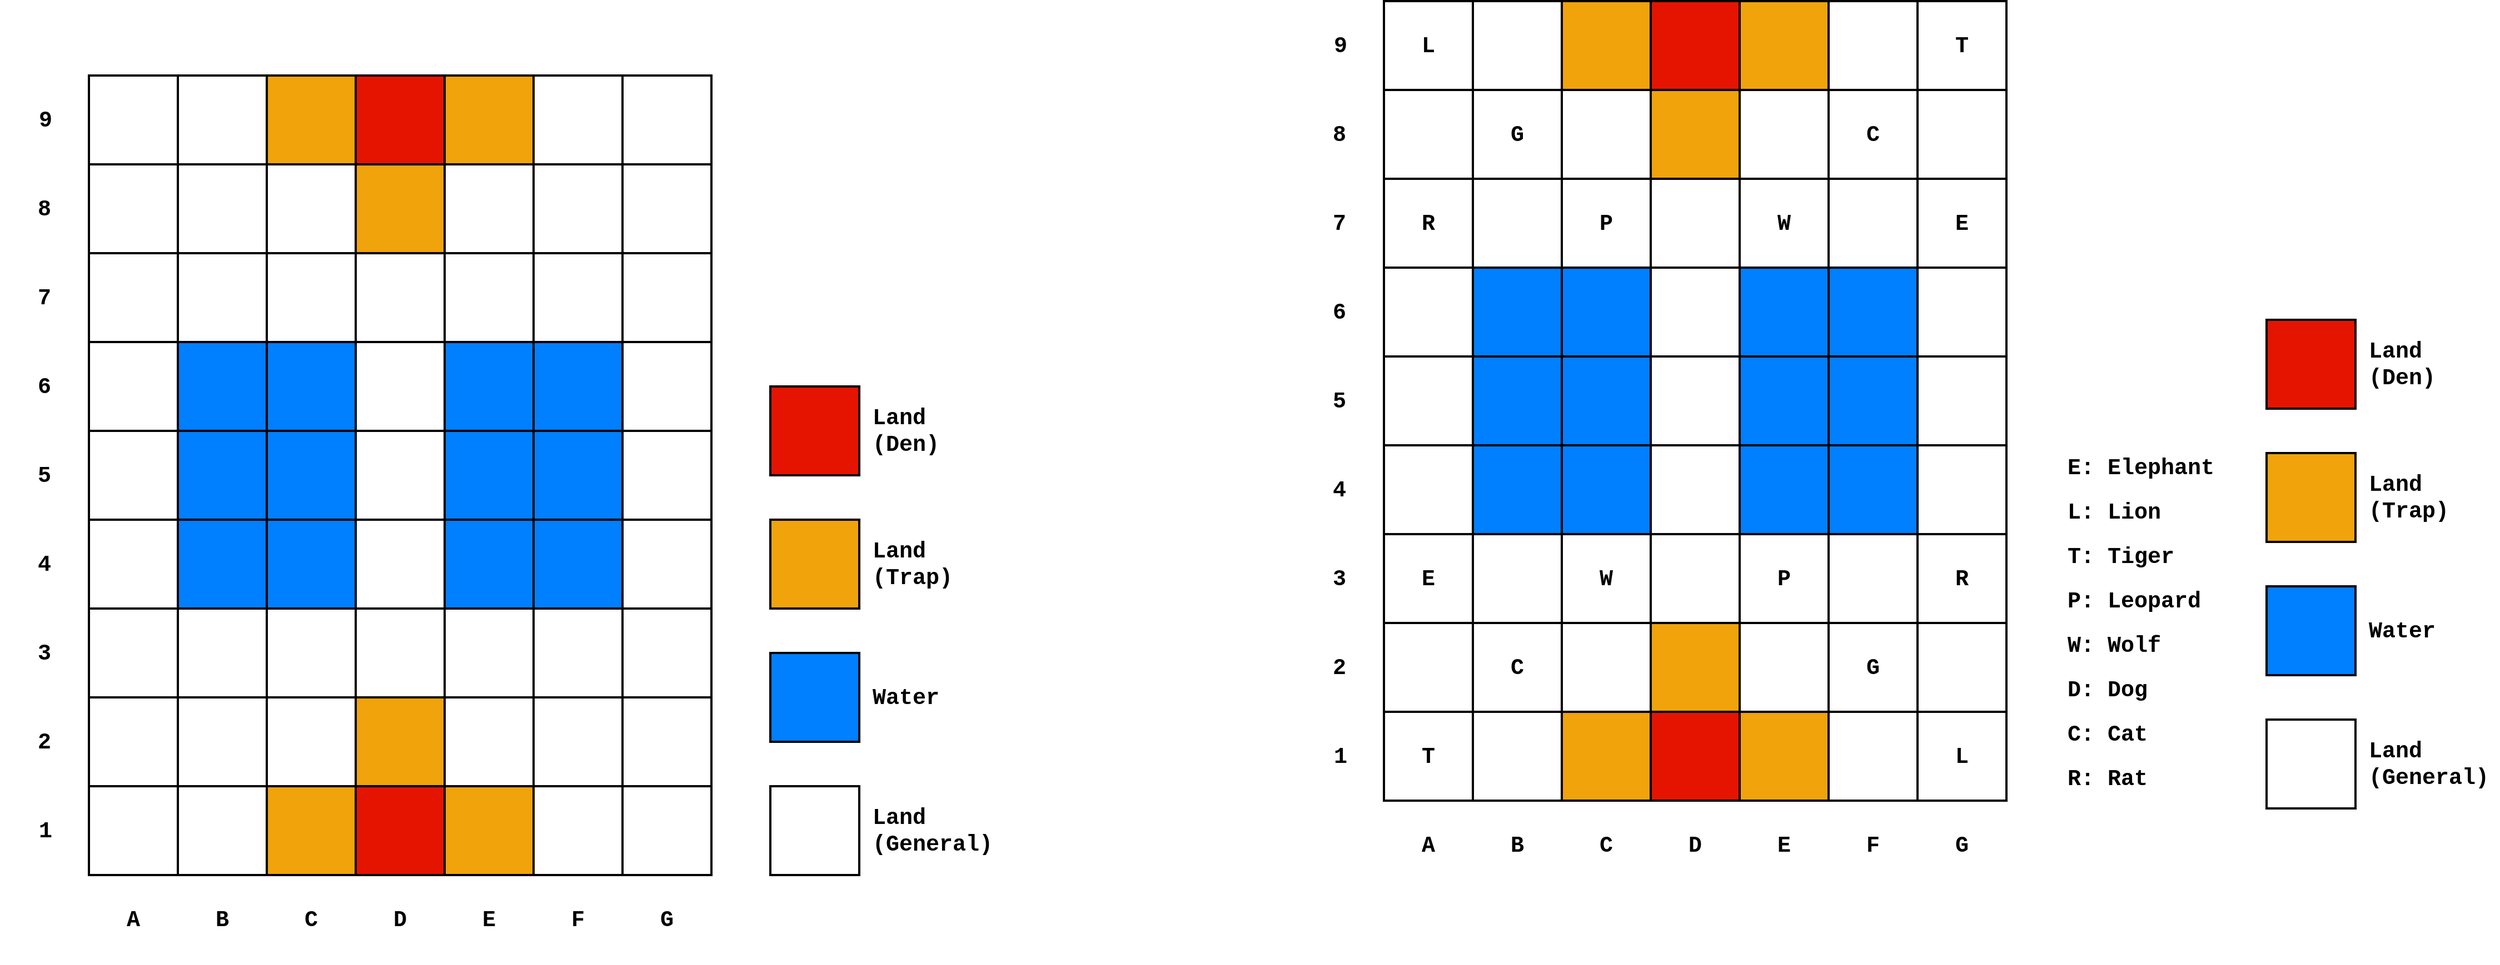 <mxfile>
    <diagram id="78_1PcfHM3q_1J_BaUjy" name="Page-1">
        <mxGraphModel dx="1901" dy="905" grid="0" gridSize="10" guides="1" tooltips="1" connect="1" arrows="1" fold="1" page="0" pageScale="1" pageWidth="827" pageHeight="1169" math="0" shadow="0">
            <root>
                <mxCell id="0"/>
                <mxCell id="1" parent="0"/>
                <mxCell id="65" value="" style="group;fontFamily=Courier New;fontSize=20;fontStyle=1" parent="1" vertex="1" connectable="0">
                    <mxGeometry x="79" y="80" width="560" height="720" as="geometry"/>
                </mxCell>
                <mxCell id="2" value="" style="whiteSpace=wrap;html=1;aspect=fixed;strokeWidth=2;fontFamily=Courier New;fontSize=20;fontStyle=1" parent="65" vertex="1">
                    <mxGeometry width="80" height="80" as="geometry"/>
                </mxCell>
                <mxCell id="3" value="" style="whiteSpace=wrap;html=1;aspect=fixed;strokeWidth=2;fontFamily=Courier New;fontSize=20;fontStyle=1" parent="65" vertex="1">
                    <mxGeometry x="80" width="80" height="80" as="geometry"/>
                </mxCell>
                <mxCell id="4" value="" style="whiteSpace=wrap;html=1;aspect=fixed;strokeWidth=2;fillColor=#F0A30A;fontFamily=Courier New;fontSize=20;fontStyle=1" parent="65" vertex="1">
                    <mxGeometry x="160" width="80" height="80" as="geometry"/>
                </mxCell>
                <mxCell id="5" value="" style="whiteSpace=wrap;html=1;aspect=fixed;strokeWidth=2;fillColor=#e51400;fontColor=#ffffff;strokeColor=#000000;fontFamily=Courier New;fontSize=20;fontStyle=1" parent="65" vertex="1">
                    <mxGeometry x="240" width="80" height="80" as="geometry"/>
                </mxCell>
                <mxCell id="6" value="" style="whiteSpace=wrap;html=1;aspect=fixed;strokeWidth=2;fillColor=#F0A30A;fontFamily=Courier New;fontSize=20;fontStyle=1" parent="65" vertex="1">
                    <mxGeometry x="320" width="80" height="80" as="geometry"/>
                </mxCell>
                <mxCell id="7" value="" style="whiteSpace=wrap;html=1;aspect=fixed;strokeWidth=2;fontFamily=Courier New;fontSize=20;fontStyle=1" parent="65" vertex="1">
                    <mxGeometry x="400" width="80" height="80" as="geometry"/>
                </mxCell>
                <mxCell id="8" value="" style="whiteSpace=wrap;html=1;aspect=fixed;strokeWidth=2;fontFamily=Courier New;fontSize=20;fontStyle=1" parent="65" vertex="1">
                    <mxGeometry x="480" width="80" height="80" as="geometry"/>
                </mxCell>
                <mxCell id="9" value="" style="whiteSpace=wrap;html=1;aspect=fixed;strokeWidth=2;fontFamily=Courier New;fontSize=20;fontStyle=1" parent="65" vertex="1">
                    <mxGeometry y="80" width="80" height="80" as="geometry"/>
                </mxCell>
                <mxCell id="10" value="" style="whiteSpace=wrap;html=1;aspect=fixed;strokeWidth=2;fontFamily=Courier New;fontSize=20;fontStyle=1" parent="65" vertex="1">
                    <mxGeometry x="80" y="80" width="80" height="80" as="geometry"/>
                </mxCell>
                <mxCell id="11" value="" style="whiteSpace=wrap;html=1;aspect=fixed;strokeWidth=2;fontFamily=Courier New;fontSize=20;fontStyle=1" parent="65" vertex="1">
                    <mxGeometry x="160" y="80" width="80" height="80" as="geometry"/>
                </mxCell>
                <mxCell id="12" value="" style="whiteSpace=wrap;html=1;aspect=fixed;strokeWidth=2;fillColor=#F0A30A;fontFamily=Courier New;fontSize=20;fontStyle=1" parent="65" vertex="1">
                    <mxGeometry x="240" y="80" width="80" height="80" as="geometry"/>
                </mxCell>
                <mxCell id="13" value="" style="whiteSpace=wrap;html=1;aspect=fixed;strokeWidth=2;fontFamily=Courier New;fontSize=20;fontStyle=1" parent="65" vertex="1">
                    <mxGeometry x="320" y="80" width="80" height="80" as="geometry"/>
                </mxCell>
                <mxCell id="14" value="" style="whiteSpace=wrap;html=1;aspect=fixed;strokeWidth=2;fontFamily=Courier New;fontSize=20;fontStyle=1" parent="65" vertex="1">
                    <mxGeometry x="400" y="80" width="80" height="80" as="geometry"/>
                </mxCell>
                <mxCell id="15" value="" style="whiteSpace=wrap;html=1;aspect=fixed;strokeWidth=2;fontFamily=Courier New;fontSize=20;fontStyle=1" parent="65" vertex="1">
                    <mxGeometry x="480" y="80" width="80" height="80" as="geometry"/>
                </mxCell>
                <mxCell id="16" value="" style="whiteSpace=wrap;html=1;aspect=fixed;strokeWidth=2;fontFamily=Courier New;fontSize=20;fontStyle=1" parent="65" vertex="1">
                    <mxGeometry y="160" width="80" height="80" as="geometry"/>
                </mxCell>
                <mxCell id="17" value="" style="whiteSpace=wrap;html=1;aspect=fixed;strokeWidth=2;fontFamily=Courier New;fontSize=20;fontStyle=1" parent="65" vertex="1">
                    <mxGeometry x="80" y="160" width="80" height="80" as="geometry"/>
                </mxCell>
                <mxCell id="18" value="" style="whiteSpace=wrap;html=1;aspect=fixed;strokeWidth=2;fontFamily=Courier New;fontSize=20;fontStyle=1" parent="65" vertex="1">
                    <mxGeometry x="160" y="160" width="80" height="80" as="geometry"/>
                </mxCell>
                <mxCell id="19" value="" style="whiteSpace=wrap;html=1;aspect=fixed;strokeWidth=2;fontFamily=Courier New;fontSize=20;fontStyle=1" parent="65" vertex="1">
                    <mxGeometry x="240" y="160" width="80" height="80" as="geometry"/>
                </mxCell>
                <mxCell id="20" value="" style="whiteSpace=wrap;html=1;aspect=fixed;strokeWidth=2;fontFamily=Courier New;fontSize=20;fontStyle=1" parent="65" vertex="1">
                    <mxGeometry x="320" y="160" width="80" height="80" as="geometry"/>
                </mxCell>
                <mxCell id="21" value="" style="whiteSpace=wrap;html=1;aspect=fixed;strokeWidth=2;fontFamily=Courier New;fontSize=20;fontStyle=1" parent="65" vertex="1">
                    <mxGeometry x="400" y="160" width="80" height="80" as="geometry"/>
                </mxCell>
                <mxCell id="22" value="" style="whiteSpace=wrap;html=1;aspect=fixed;strokeWidth=2;fontFamily=Courier New;fontSize=20;fontStyle=1" parent="65" vertex="1">
                    <mxGeometry x="480" y="160" width="80" height="80" as="geometry"/>
                </mxCell>
                <mxCell id="23" value="" style="whiteSpace=wrap;html=1;aspect=fixed;strokeWidth=2;fontFamily=Courier New;fontSize=20;fontStyle=1" parent="65" vertex="1">
                    <mxGeometry y="240" width="80" height="80" as="geometry"/>
                </mxCell>
                <mxCell id="24" value="" style="whiteSpace=wrap;html=1;aspect=fixed;strokeWidth=2;fillColor=#007FFF;fontFamily=Courier New;fontSize=20;fontStyle=1" parent="65" vertex="1">
                    <mxGeometry x="80" y="240" width="80" height="80" as="geometry"/>
                </mxCell>
                <mxCell id="25" value="" style="whiteSpace=wrap;html=1;aspect=fixed;strokeWidth=2;fillColor=#007FFF;fontFamily=Courier New;fontSize=20;fontStyle=1" parent="65" vertex="1">
                    <mxGeometry x="160" y="240" width="80" height="80" as="geometry"/>
                </mxCell>
                <mxCell id="26" value="" style="whiteSpace=wrap;html=1;aspect=fixed;strokeWidth=2;fontFamily=Courier New;fontSize=20;fontStyle=1" parent="65" vertex="1">
                    <mxGeometry x="240" y="240" width="80" height="80" as="geometry"/>
                </mxCell>
                <mxCell id="27" value="" style="whiteSpace=wrap;html=1;aspect=fixed;strokeWidth=2;fillColor=#007FFF;fontFamily=Courier New;fontSize=20;fontStyle=1" parent="65" vertex="1">
                    <mxGeometry x="320" y="240" width="80" height="80" as="geometry"/>
                </mxCell>
                <mxCell id="28" value="" style="whiteSpace=wrap;html=1;aspect=fixed;strokeWidth=2;fillColor=#007FFF;fontFamily=Courier New;fontSize=20;fontStyle=1" parent="65" vertex="1">
                    <mxGeometry x="400" y="240" width="80" height="80" as="geometry"/>
                </mxCell>
                <mxCell id="29" value="" style="whiteSpace=wrap;html=1;aspect=fixed;strokeWidth=2;fontFamily=Courier New;fontSize=20;fontStyle=1" parent="65" vertex="1">
                    <mxGeometry x="480" y="240" width="80" height="80" as="geometry"/>
                </mxCell>
                <mxCell id="30" value="" style="whiteSpace=wrap;html=1;aspect=fixed;strokeWidth=2;fontFamily=Courier New;fontSize=20;fontStyle=1" parent="65" vertex="1">
                    <mxGeometry y="320" width="80" height="80" as="geometry"/>
                </mxCell>
                <mxCell id="31" value="" style="whiteSpace=wrap;html=1;aspect=fixed;strokeWidth=2;fillColor=#007FFF;fontFamily=Courier New;fontSize=20;fontStyle=1" parent="65" vertex="1">
                    <mxGeometry x="80" y="320" width="80" height="80" as="geometry"/>
                </mxCell>
                <mxCell id="32" value="" style="whiteSpace=wrap;html=1;aspect=fixed;strokeWidth=2;fillColor=#007FFF;fontFamily=Courier New;fontSize=20;fontStyle=1" parent="65" vertex="1">
                    <mxGeometry x="160" y="320" width="80" height="80" as="geometry"/>
                </mxCell>
                <mxCell id="33" value="" style="whiteSpace=wrap;html=1;aspect=fixed;strokeWidth=2;fontFamily=Courier New;fontSize=20;fontStyle=1" parent="65" vertex="1">
                    <mxGeometry x="240" y="320" width="80" height="80" as="geometry"/>
                </mxCell>
                <mxCell id="34" value="" style="whiteSpace=wrap;html=1;aspect=fixed;strokeWidth=2;fillColor=#007FFF;fontFamily=Courier New;fontSize=20;fontStyle=1" parent="65" vertex="1">
                    <mxGeometry x="320" y="320" width="80" height="80" as="geometry"/>
                </mxCell>
                <mxCell id="35" value="" style="whiteSpace=wrap;html=1;aspect=fixed;strokeWidth=2;fillColor=#007FFF;fontFamily=Courier New;fontSize=20;fontStyle=1" parent="65" vertex="1">
                    <mxGeometry x="400" y="320" width="80" height="80" as="geometry"/>
                </mxCell>
                <mxCell id="36" value="" style="whiteSpace=wrap;html=1;aspect=fixed;strokeWidth=2;fontFamily=Courier New;fontSize=20;fontStyle=1" parent="65" vertex="1">
                    <mxGeometry x="480" y="320" width="80" height="80" as="geometry"/>
                </mxCell>
                <mxCell id="37" value="" style="whiteSpace=wrap;html=1;aspect=fixed;strokeWidth=2;fontFamily=Courier New;fontSize=20;fontStyle=1" parent="65" vertex="1">
                    <mxGeometry y="400" width="80" height="80" as="geometry"/>
                </mxCell>
                <mxCell id="38" value="" style="whiteSpace=wrap;html=1;aspect=fixed;strokeWidth=2;fillColor=#007FFF;fontFamily=Courier New;fontSize=20;fontStyle=1" parent="65" vertex="1">
                    <mxGeometry x="80" y="400" width="80" height="80" as="geometry"/>
                </mxCell>
                <mxCell id="39" value="" style="whiteSpace=wrap;html=1;aspect=fixed;strokeWidth=2;fillColor=#007FFF;fontFamily=Courier New;fontSize=20;fontStyle=1" parent="65" vertex="1">
                    <mxGeometry x="160" y="400" width="80" height="80" as="geometry"/>
                </mxCell>
                <mxCell id="40" value="" style="whiteSpace=wrap;html=1;aspect=fixed;strokeWidth=2;fontFamily=Courier New;fontSize=20;fontStyle=1" parent="65" vertex="1">
                    <mxGeometry x="240" y="400" width="80" height="80" as="geometry"/>
                </mxCell>
                <mxCell id="41" value="" style="whiteSpace=wrap;html=1;aspect=fixed;strokeWidth=2;fillColor=#007FFF;fontFamily=Courier New;fontSize=20;fontStyle=1" parent="65" vertex="1">
                    <mxGeometry x="320" y="400" width="80" height="80" as="geometry"/>
                </mxCell>
                <mxCell id="42" value="" style="whiteSpace=wrap;html=1;aspect=fixed;strokeWidth=2;fillColor=#007FFF;fontFamily=Courier New;fontSize=20;fontStyle=1" parent="65" vertex="1">
                    <mxGeometry x="400" y="400" width="80" height="80" as="geometry"/>
                </mxCell>
                <mxCell id="43" value="" style="whiteSpace=wrap;html=1;aspect=fixed;strokeWidth=2;fontFamily=Courier New;fontSize=20;fontStyle=1" parent="65" vertex="1">
                    <mxGeometry x="480" y="400" width="80" height="80" as="geometry"/>
                </mxCell>
                <mxCell id="44" value="" style="whiteSpace=wrap;html=1;aspect=fixed;strokeWidth=2;fontFamily=Courier New;fontSize=20;fontStyle=1" parent="65" vertex="1">
                    <mxGeometry y="480" width="80" height="80" as="geometry"/>
                </mxCell>
                <mxCell id="45" value="" style="whiteSpace=wrap;html=1;aspect=fixed;strokeWidth=2;fontFamily=Courier New;fontSize=20;fontStyle=1" parent="65" vertex="1">
                    <mxGeometry x="80" y="480" width="80" height="80" as="geometry"/>
                </mxCell>
                <mxCell id="46" value="" style="whiteSpace=wrap;html=1;aspect=fixed;strokeWidth=2;fontFamily=Courier New;fontSize=20;fontStyle=1" parent="65" vertex="1">
                    <mxGeometry x="160" y="480" width="80" height="80" as="geometry"/>
                </mxCell>
                <mxCell id="47" value="" style="whiteSpace=wrap;html=1;aspect=fixed;strokeWidth=2;fontFamily=Courier New;fontSize=20;fontStyle=1" parent="65" vertex="1">
                    <mxGeometry x="240" y="480" width="80" height="80" as="geometry"/>
                </mxCell>
                <mxCell id="48" value="" style="whiteSpace=wrap;html=1;aspect=fixed;strokeWidth=2;fontFamily=Courier New;fontSize=20;fontStyle=1" parent="65" vertex="1">
                    <mxGeometry x="320" y="480" width="80" height="80" as="geometry"/>
                </mxCell>
                <mxCell id="49" value="" style="whiteSpace=wrap;html=1;aspect=fixed;strokeWidth=2;fontFamily=Courier New;fontSize=20;fontStyle=1" parent="65" vertex="1">
                    <mxGeometry x="400" y="480" width="80" height="80" as="geometry"/>
                </mxCell>
                <mxCell id="50" value="" style="whiteSpace=wrap;html=1;aspect=fixed;strokeWidth=2;fontFamily=Courier New;fontSize=20;fontStyle=1" parent="65" vertex="1">
                    <mxGeometry x="480" y="480" width="80" height="80" as="geometry"/>
                </mxCell>
                <mxCell id="51" value="" style="whiteSpace=wrap;html=1;aspect=fixed;strokeWidth=2;fontFamily=Courier New;fontSize=20;fontStyle=1" parent="65" vertex="1">
                    <mxGeometry y="560" width="80" height="80" as="geometry"/>
                </mxCell>
                <mxCell id="52" value="" style="whiteSpace=wrap;html=1;aspect=fixed;strokeWidth=2;fontFamily=Courier New;fontSize=20;fontStyle=1" parent="65" vertex="1">
                    <mxGeometry x="80" y="560" width="80" height="80" as="geometry"/>
                </mxCell>
                <mxCell id="53" value="" style="whiteSpace=wrap;html=1;aspect=fixed;strokeWidth=2;fontFamily=Courier New;fontSize=20;fontStyle=1" parent="65" vertex="1">
                    <mxGeometry x="160" y="560" width="80" height="80" as="geometry"/>
                </mxCell>
                <mxCell id="54" value="" style="whiteSpace=wrap;html=1;aspect=fixed;strokeWidth=2;fillColor=#F0A30A;fontColor=#000000;strokeColor=#000000;fontFamily=Courier New;fontSize=20;fontStyle=1" parent="65" vertex="1">
                    <mxGeometry x="240" y="560" width="80" height="80" as="geometry"/>
                </mxCell>
                <mxCell id="55" value="" style="whiteSpace=wrap;html=1;aspect=fixed;strokeWidth=2;fontFamily=Courier New;fontSize=20;fontStyle=1" parent="65" vertex="1">
                    <mxGeometry x="320" y="560" width="80" height="80" as="geometry"/>
                </mxCell>
                <mxCell id="56" value="" style="whiteSpace=wrap;html=1;aspect=fixed;strokeWidth=2;fontFamily=Courier New;fontSize=20;fontStyle=1" parent="65" vertex="1">
                    <mxGeometry x="400" y="560" width="80" height="80" as="geometry"/>
                </mxCell>
                <mxCell id="57" value="" style="whiteSpace=wrap;html=1;aspect=fixed;strokeWidth=2;fontFamily=Courier New;fontSize=20;fontStyle=1" parent="65" vertex="1">
                    <mxGeometry x="480" y="560" width="80" height="80" as="geometry"/>
                </mxCell>
                <mxCell id="58" value="" style="whiteSpace=wrap;html=1;aspect=fixed;strokeWidth=2;fontFamily=Courier New;fontSize=20;fontStyle=1" parent="65" vertex="1">
                    <mxGeometry y="640" width="80" height="80" as="geometry"/>
                </mxCell>
                <mxCell id="59" value="" style="whiteSpace=wrap;html=1;aspect=fixed;strokeWidth=2;fontFamily=Courier New;fontSize=20;fontStyle=1" parent="65" vertex="1">
                    <mxGeometry x="80" y="640" width="80" height="80" as="geometry"/>
                </mxCell>
                <mxCell id="60" value="" style="whiteSpace=wrap;html=1;aspect=fixed;strokeWidth=2;fillColor=#f0a30a;fontColor=#000000;strokeColor=#000000;fontFamily=Courier New;fontSize=20;fontStyle=1" parent="65" vertex="1">
                    <mxGeometry x="160" y="640" width="80" height="80" as="geometry"/>
                </mxCell>
                <mxCell id="61" value="" style="whiteSpace=wrap;html=1;aspect=fixed;strokeWidth=2;fillColor=#e51400;fontColor=#ffffff;strokeColor=#000000;fontFamily=Courier New;fontSize=20;fontStyle=1" parent="65" vertex="1">
                    <mxGeometry x="240" y="640" width="80" height="80" as="geometry"/>
                </mxCell>
                <mxCell id="62" value="" style="whiteSpace=wrap;html=1;aspect=fixed;strokeWidth=2;fillColor=#f0a30a;fontColor=#000000;strokeColor=#000000;fontFamily=Courier New;fontSize=20;fontStyle=1" parent="65" vertex="1">
                    <mxGeometry x="320" y="640" width="80" height="80" as="geometry"/>
                </mxCell>
                <mxCell id="63" value="" style="whiteSpace=wrap;html=1;aspect=fixed;strokeWidth=2;fontFamily=Courier New;fontSize=20;fontStyle=1" parent="65" vertex="1">
                    <mxGeometry x="400" y="640" width="80" height="80" as="geometry"/>
                </mxCell>
                <mxCell id="64" value="" style="whiteSpace=wrap;html=1;aspect=fixed;strokeWidth=2;fontFamily=Courier New;fontSize=20;fontStyle=1" parent="65" vertex="1">
                    <mxGeometry x="480" y="640" width="80" height="80" as="geometry"/>
                </mxCell>
                <mxCell id="66" value="&lt;font style=&quot;font-size: 20px&quot;&gt;&lt;b&gt;9&lt;/b&gt;&lt;/font&gt;" style="text;html=1;strokeColor=none;fillColor=none;align=center;verticalAlign=middle;whiteSpace=wrap;rounded=0;fontFamily=Courier New;" parent="1" vertex="1">
                    <mxGeometry y="80" width="80" height="80" as="geometry"/>
                </mxCell>
                <mxCell id="70" value="&lt;font style=&quot;font-size: 20px&quot;&gt;&lt;b&gt;8&lt;/b&gt;&lt;/font&gt;" style="text;html=1;strokeColor=none;fillColor=none;align=center;verticalAlign=middle;whiteSpace=wrap;rounded=0;fontFamily=Courier New;" parent="1" vertex="1">
                    <mxGeometry x="-1" y="160" width="80" height="80" as="geometry"/>
                </mxCell>
                <mxCell id="71" value="&lt;font style=&quot;font-size: 20px&quot;&gt;&lt;b&gt;7&lt;/b&gt;&lt;/font&gt;" style="text;html=1;strokeColor=none;fillColor=none;align=center;verticalAlign=middle;whiteSpace=wrap;rounded=0;fontFamily=Courier New;" parent="1" vertex="1">
                    <mxGeometry x="-1" y="240" width="80" height="80" as="geometry"/>
                </mxCell>
                <mxCell id="72" value="&lt;font style=&quot;font-size: 20px&quot;&gt;&lt;b&gt;6&lt;/b&gt;&lt;/font&gt;" style="text;html=1;strokeColor=none;fillColor=none;align=center;verticalAlign=middle;whiteSpace=wrap;rounded=0;fontFamily=Courier New;" parent="1" vertex="1">
                    <mxGeometry x="-1" y="320" width="80" height="80" as="geometry"/>
                </mxCell>
                <mxCell id="73" value="&lt;font style=&quot;font-size: 20px&quot;&gt;&lt;b&gt;5&lt;/b&gt;&lt;/font&gt;" style="text;html=1;strokeColor=none;fillColor=none;align=center;verticalAlign=middle;whiteSpace=wrap;rounded=0;fontFamily=Courier New;" parent="1" vertex="1">
                    <mxGeometry x="-1" y="400" width="80" height="80" as="geometry"/>
                </mxCell>
                <mxCell id="74" value="&lt;font style=&quot;font-size: 20px&quot;&gt;&lt;b&gt;4&lt;/b&gt;&lt;/font&gt;" style="text;html=1;strokeColor=none;fillColor=none;align=center;verticalAlign=middle;whiteSpace=wrap;rounded=0;fontFamily=Courier New;" parent="1" vertex="1">
                    <mxGeometry x="-1" y="480" width="80" height="80" as="geometry"/>
                </mxCell>
                <mxCell id="75" value="&lt;font style=&quot;font-size: 20px&quot;&gt;&lt;b&gt;3&lt;/b&gt;&lt;/font&gt;" style="text;html=1;strokeColor=none;fillColor=none;align=center;verticalAlign=middle;whiteSpace=wrap;rounded=0;fontFamily=Courier New;" parent="1" vertex="1">
                    <mxGeometry x="-1" y="560" width="80" height="80" as="geometry"/>
                </mxCell>
                <mxCell id="76" value="&lt;font style=&quot;font-size: 20px&quot;&gt;&lt;b&gt;2&lt;/b&gt;&lt;/font&gt;" style="text;html=1;strokeColor=none;fillColor=none;align=center;verticalAlign=middle;whiteSpace=wrap;rounded=0;fontFamily=Courier New;" parent="1" vertex="1">
                    <mxGeometry x="-1" y="640" width="80" height="80" as="geometry"/>
                </mxCell>
                <mxCell id="77" value="&lt;font style=&quot;font-size: 20px&quot;&gt;&lt;b&gt;1&lt;/b&gt;&lt;/font&gt;" style="text;html=1;strokeColor=none;fillColor=none;align=center;verticalAlign=middle;whiteSpace=wrap;rounded=0;fontFamily=Courier New;" parent="1" vertex="1">
                    <mxGeometry y="720" width="80" height="80" as="geometry"/>
                </mxCell>
                <mxCell id="78" value="&lt;font style=&quot;font-size: 20px&quot;&gt;&lt;b&gt;A&lt;/b&gt;&lt;/font&gt;" style="text;html=1;strokeColor=none;fillColor=none;align=center;verticalAlign=middle;whiteSpace=wrap;rounded=0;fontFamily=Courier New;" parent="1" vertex="1">
                    <mxGeometry x="79" y="800" width="80" height="80" as="geometry"/>
                </mxCell>
                <mxCell id="79" value="&lt;font style=&quot;font-size: 20px&quot;&gt;&lt;b&gt;B&lt;/b&gt;&lt;/font&gt;" style="text;html=1;strokeColor=none;fillColor=none;align=center;verticalAlign=middle;whiteSpace=wrap;rounded=0;fontFamily=Courier New;" parent="1" vertex="1">
                    <mxGeometry x="159" y="800" width="80" height="80" as="geometry"/>
                </mxCell>
                <mxCell id="80" value="&lt;font style=&quot;font-size: 20px&quot;&gt;&lt;b&gt;C&lt;/b&gt;&lt;/font&gt;" style="text;html=1;strokeColor=none;fillColor=none;align=center;verticalAlign=middle;whiteSpace=wrap;rounded=0;fontFamily=Courier New;" parent="1" vertex="1">
                    <mxGeometry x="239" y="800" width="80" height="80" as="geometry"/>
                </mxCell>
                <mxCell id="81" value="&lt;font style=&quot;font-size: 20px&quot;&gt;&lt;b&gt;D&lt;/b&gt;&lt;/font&gt;" style="text;html=1;strokeColor=none;fillColor=none;align=center;verticalAlign=middle;whiteSpace=wrap;rounded=0;fontFamily=Courier New;" parent="1" vertex="1">
                    <mxGeometry x="319" y="800" width="80" height="80" as="geometry"/>
                </mxCell>
                <mxCell id="82" value="&lt;font style=&quot;font-size: 20px&quot;&gt;&lt;b&gt;E&lt;/b&gt;&lt;/font&gt;" style="text;html=1;strokeColor=none;fillColor=none;align=center;verticalAlign=middle;whiteSpace=wrap;rounded=0;fontFamily=Courier New;" parent="1" vertex="1">
                    <mxGeometry x="399" y="800" width="80" height="80" as="geometry"/>
                </mxCell>
                <mxCell id="83" value="&lt;font style=&quot;font-size: 20px&quot;&gt;&lt;b&gt;F&lt;/b&gt;&lt;/font&gt;" style="text;html=1;strokeColor=none;fillColor=none;align=center;verticalAlign=middle;whiteSpace=wrap;rounded=0;fontFamily=Courier New;" parent="1" vertex="1">
                    <mxGeometry x="479" y="800" width="80" height="80" as="geometry"/>
                </mxCell>
                <mxCell id="84" value="&lt;font style=&quot;font-size: 20px&quot;&gt;&lt;b&gt;G&lt;/b&gt;&lt;/font&gt;" style="text;html=1;strokeColor=none;fillColor=none;align=center;verticalAlign=middle;whiteSpace=wrap;rounded=0;fontFamily=Courier New;" parent="1" vertex="1">
                    <mxGeometry x="559" y="800" width="80" height="80" as="geometry"/>
                </mxCell>
                <mxCell id="85" value="" style="whiteSpace=wrap;html=1;aspect=fixed;strokeWidth=2;fillColor=#e51400;fontColor=#ffffff;strokeColor=#000000;fontFamily=Courier New;align=left;" parent="1" vertex="1">
                    <mxGeometry x="692" y="360" width="80" height="80" as="geometry"/>
                </mxCell>
                <mxCell id="88" value="" style="whiteSpace=wrap;html=1;aspect=fixed;strokeWidth=2;fillColor=#f0a30a;fontColor=#000000;strokeColor=#000000;fontFamily=Courier New;align=left;" parent="1" vertex="1">
                    <mxGeometry x="692" y="480" width="80" height="80" as="geometry"/>
                </mxCell>
                <mxCell id="95" value="" style="whiteSpace=wrap;html=1;aspect=fixed;strokeWidth=2;fillColor=#007FFF;fontFamily=Courier New;align=left;" parent="1" vertex="1">
                    <mxGeometry x="692" y="600" width="80" height="80" as="geometry"/>
                </mxCell>
                <mxCell id="96" value="&lt;font style=&quot;font-size: 20px&quot;&gt;&lt;b&gt;Land&lt;br&gt;(Den)&lt;/b&gt;&lt;/font&gt;" style="text;html=1;strokeColor=none;fillColor=none;align=left;verticalAlign=middle;whiteSpace=wrap;rounded=0;fontFamily=Courier New;" parent="1" vertex="1">
                    <mxGeometry x="782" y="360" width="80" height="80" as="geometry"/>
                </mxCell>
                <mxCell id="97" value="&lt;font style=&quot;font-size: 20px&quot;&gt;&lt;b&gt;Land&lt;br&gt;(Trap)&lt;/b&gt;&lt;/font&gt;" style="text;html=1;strokeColor=none;fillColor=none;align=left;verticalAlign=middle;whiteSpace=wrap;rounded=0;fontFamily=Courier New;" parent="1" vertex="1">
                    <mxGeometry x="782" y="480" width="80" height="80" as="geometry"/>
                </mxCell>
                <mxCell id="98" value="&lt;font style=&quot;font-size: 20px&quot;&gt;&lt;b&gt;Water&lt;/b&gt;&lt;/font&gt;" style="text;html=1;strokeColor=none;fillColor=none;align=left;verticalAlign=middle;whiteSpace=wrap;rounded=0;fontFamily=Courier New;" parent="1" vertex="1">
                    <mxGeometry x="782" y="600" width="80" height="80" as="geometry"/>
                </mxCell>
                <mxCell id="99" value="" style="whiteSpace=wrap;html=1;aspect=fixed;strokeWidth=2;fontFamily=Courier New;align=left;" parent="1" vertex="1">
                    <mxGeometry x="692" y="720" width="80" height="80" as="geometry"/>
                </mxCell>
                <mxCell id="100" value="&lt;font style=&quot;font-size: 20px&quot;&gt;&lt;b&gt;Land&lt;/b&gt;&lt;b&gt;&lt;br&gt;(General)&lt;br&gt;&lt;/b&gt;&lt;/font&gt;" style="text;html=1;strokeColor=none;fillColor=none;align=left;verticalAlign=middle;whiteSpace=wrap;rounded=0;fontFamily=Courier New;" parent="1" vertex="1">
                    <mxGeometry x="782" y="720" width="119" height="80" as="geometry"/>
                </mxCell>
                <mxCell id="101" value="&lt;font style=&quot;font-size: 20px&quot;&gt;&lt;b&gt;E: Elephant&lt;/b&gt;&lt;/font&gt;" style="text;html=1;strokeColor=none;fillColor=none;align=left;verticalAlign=middle;whiteSpace=wrap;rounded=0;fontFamily=Courier New;" parent="1" vertex="1">
                    <mxGeometry x="1857" y="413" width="140" height="40" as="geometry"/>
                </mxCell>
                <mxCell id="102" value="&lt;font style=&quot;font-size: 20px&quot;&gt;&lt;b&gt;L: Lion&lt;/b&gt;&lt;/font&gt;" style="text;html=1;strokeColor=none;fillColor=none;align=left;verticalAlign=middle;whiteSpace=wrap;rounded=0;fontFamily=Courier New;" parent="1" vertex="1">
                    <mxGeometry x="1857" y="453" width="140" height="40" as="geometry"/>
                </mxCell>
                <mxCell id="103" value="&lt;font style=&quot;font-size: 20px&quot;&gt;&lt;b&gt;T: Tiger&lt;/b&gt;&lt;/font&gt;&lt;span style=&quot;color: rgba(0 , 0 , 0 , 0) ; font-family: monospace ; font-size: 0px&quot;&gt;%3CmxGraphModel%3E%3Croot%3E%3CmxCell%20id%3D%220%22%2F%3E%3CmxCell%20id%3D%221%22%20parent%3D%220%22%2F%3E%3CmxCell%20id%3D%222%22%20value%3D%22%26lt%3Bfont%20style%3D%26quot%3Bfont-size%3A%2020px%26quot%3B%26gt%3B%26lt%3Bb%26gt%3BL%3A%20Lion%26lt%3B%2Fb%26gt%3B%26lt%3B%2Ffont%26gt%3B%22%20style%3D%22text%3Bhtml%3D1%3BstrokeColor%3Dnone%3BfillColor%3Dnone%3Balign%3Dleft%3BverticalAlign%3Dmiddle%3BwhiteSpace%3Dwrap%3Brounded%3D0%3BfontFamily%3DCourier%20New%3B%22%20vertex%3D%221%22%20parent%3D%221%22%3E%3CmxGeometry%20x%3D%22880%22%20y%3D%22400%22%20width%3D%22140%22%20height%3D%2240%22%20as%3D%22geometry%22%2F%3E%3C%2FmxCell%3E%3C%2Froot%3E%3C%2FmxGraphModel%3E&lt;/span&gt;" style="text;html=1;strokeColor=none;fillColor=none;align=left;verticalAlign=middle;whiteSpace=wrap;rounded=0;fontFamily=Courier New;" parent="1" vertex="1">
                    <mxGeometry x="1857" y="493" width="140" height="40" as="geometry"/>
                </mxCell>
                <mxCell id="104" value="&lt;font style=&quot;font-size: 20px&quot;&gt;&lt;b&gt;P: Leopard&lt;/b&gt;&lt;/font&gt;" style="text;html=1;strokeColor=none;fillColor=none;align=left;verticalAlign=middle;whiteSpace=wrap;rounded=0;fontFamily=Courier New;" parent="1" vertex="1">
                    <mxGeometry x="1857" y="533" width="140" height="40" as="geometry"/>
                </mxCell>
                <mxCell id="105" value="&lt;font style=&quot;font-size: 20px&quot;&gt;&lt;b&gt;W: Wolf&lt;/b&gt;&lt;/font&gt;" style="text;html=1;strokeColor=none;fillColor=none;align=left;verticalAlign=middle;whiteSpace=wrap;rounded=0;fontFamily=Courier New;" parent="1" vertex="1">
                    <mxGeometry x="1857" y="573" width="140" height="40" as="geometry"/>
                </mxCell>
                <mxCell id="106" value="&lt;font style=&quot;font-size: 20px&quot;&gt;&lt;b&gt;D: Dog&lt;/b&gt;&lt;/font&gt;" style="text;html=1;strokeColor=none;fillColor=none;align=left;verticalAlign=middle;whiteSpace=wrap;rounded=0;fontFamily=Courier New;" parent="1" vertex="1">
                    <mxGeometry x="1857" y="613" width="140" height="40" as="geometry"/>
                </mxCell>
                <mxCell id="107" value="&lt;font style=&quot;font-size: 20px&quot;&gt;&lt;b&gt;C: Cat&lt;/b&gt;&lt;/font&gt;" style="text;html=1;strokeColor=none;fillColor=none;align=left;verticalAlign=middle;whiteSpace=wrap;rounded=0;fontFamily=Courier New;" parent="1" vertex="1">
                    <mxGeometry x="1857" y="653" width="140" height="40" as="geometry"/>
                </mxCell>
                <mxCell id="108" value="&lt;font style=&quot;font-size: 20px&quot;&gt;&lt;b&gt;R: Rat&lt;/b&gt;&lt;/font&gt;" style="text;html=1;strokeColor=none;fillColor=none;align=left;verticalAlign=middle;whiteSpace=wrap;rounded=0;fontFamily=Courier New;" parent="1" vertex="1">
                    <mxGeometry x="1857" y="693" width="140" height="40" as="geometry"/>
                </mxCell>
                <mxCell id="109" value="" style="group;fontFamily=Courier New;fontSize=20;fontStyle=1" vertex="1" connectable="0" parent="1">
                    <mxGeometry x="1244" y="13" width="560" height="720" as="geometry"/>
                </mxCell>
                <mxCell id="110" value="L" style="whiteSpace=wrap;html=1;aspect=fixed;strokeWidth=2;fontFamily=Courier New;fontSize=20;fontStyle=1" vertex="1" parent="109">
                    <mxGeometry width="80" height="80" as="geometry"/>
                </mxCell>
                <mxCell id="111" value="" style="whiteSpace=wrap;html=1;aspect=fixed;strokeWidth=2;fontFamily=Courier New;fontSize=20;fontStyle=1" vertex="1" parent="109">
                    <mxGeometry x="80" width="80" height="80" as="geometry"/>
                </mxCell>
                <mxCell id="112" value="" style="whiteSpace=wrap;html=1;aspect=fixed;strokeWidth=2;fillColor=#F0A30A;fontFamily=Courier New;fontSize=20;fontStyle=1" vertex="1" parent="109">
                    <mxGeometry x="160" width="80" height="80" as="geometry"/>
                </mxCell>
                <mxCell id="113" value="" style="whiteSpace=wrap;html=1;aspect=fixed;strokeWidth=2;fillColor=#e51400;fontColor=#ffffff;strokeColor=#000000;fontFamily=Courier New;fontSize=20;fontStyle=1" vertex="1" parent="109">
                    <mxGeometry x="240" width="80" height="80" as="geometry"/>
                </mxCell>
                <mxCell id="114" value="" style="whiteSpace=wrap;html=1;aspect=fixed;strokeWidth=2;fillColor=#F0A30A;fontFamily=Courier New;fontSize=20;fontStyle=1" vertex="1" parent="109">
                    <mxGeometry x="320" width="80" height="80" as="geometry"/>
                </mxCell>
                <mxCell id="115" value="" style="whiteSpace=wrap;html=1;aspect=fixed;strokeWidth=2;fontFamily=Courier New;fontSize=20;fontStyle=1" vertex="1" parent="109">
                    <mxGeometry x="400" width="80" height="80" as="geometry"/>
                </mxCell>
                <mxCell id="116" value="T" style="whiteSpace=wrap;html=1;aspect=fixed;strokeWidth=2;fontFamily=Courier New;fontSize=20;fontStyle=1" vertex="1" parent="109">
                    <mxGeometry x="480" width="80" height="80" as="geometry"/>
                </mxCell>
                <mxCell id="117" value="" style="whiteSpace=wrap;html=1;aspect=fixed;strokeWidth=2;fontFamily=Courier New;fontSize=20;fontStyle=1" vertex="1" parent="109">
                    <mxGeometry y="80" width="80" height="80" as="geometry"/>
                </mxCell>
                <mxCell id="118" value="G" style="whiteSpace=wrap;html=1;aspect=fixed;strokeWidth=2;fontFamily=Courier New;fontSize=20;fontStyle=1" vertex="1" parent="109">
                    <mxGeometry x="80" y="80" width="80" height="80" as="geometry"/>
                </mxCell>
                <mxCell id="119" value="" style="whiteSpace=wrap;html=1;aspect=fixed;strokeWidth=2;fontFamily=Courier New;fontSize=20;fontStyle=1" vertex="1" parent="109">
                    <mxGeometry x="160" y="80" width="80" height="80" as="geometry"/>
                </mxCell>
                <mxCell id="120" value="" style="whiteSpace=wrap;html=1;aspect=fixed;strokeWidth=2;fillColor=#F0A30A;fontFamily=Courier New;fontSize=20;fontStyle=1" vertex="1" parent="109">
                    <mxGeometry x="240" y="80" width="80" height="80" as="geometry"/>
                </mxCell>
                <mxCell id="121" value="" style="whiteSpace=wrap;html=1;aspect=fixed;strokeWidth=2;fontFamily=Courier New;fontSize=20;fontStyle=1" vertex="1" parent="109">
                    <mxGeometry x="320" y="80" width="80" height="80" as="geometry"/>
                </mxCell>
                <mxCell id="122" value="C" style="whiteSpace=wrap;html=1;aspect=fixed;strokeWidth=2;fontFamily=Courier New;fontSize=20;fontStyle=1" vertex="1" parent="109">
                    <mxGeometry x="400" y="80" width="80" height="80" as="geometry"/>
                </mxCell>
                <mxCell id="123" value="" style="whiteSpace=wrap;html=1;aspect=fixed;strokeWidth=2;fontFamily=Courier New;fontSize=20;fontStyle=1" vertex="1" parent="109">
                    <mxGeometry x="480" y="80" width="80" height="80" as="geometry"/>
                </mxCell>
                <mxCell id="124" value="R" style="whiteSpace=wrap;html=1;aspect=fixed;strokeWidth=2;fontFamily=Courier New;fontSize=20;fontStyle=1" vertex="1" parent="109">
                    <mxGeometry y="160" width="80" height="80" as="geometry"/>
                </mxCell>
                <mxCell id="125" value="" style="whiteSpace=wrap;html=1;aspect=fixed;strokeWidth=2;fontFamily=Courier New;fontSize=20;fontStyle=1" vertex="1" parent="109">
                    <mxGeometry x="80" y="160" width="80" height="80" as="geometry"/>
                </mxCell>
                <mxCell id="126" value="P" style="whiteSpace=wrap;html=1;aspect=fixed;strokeWidth=2;fontFamily=Courier New;fontSize=20;fontStyle=1" vertex="1" parent="109">
                    <mxGeometry x="160" y="160" width="80" height="80" as="geometry"/>
                </mxCell>
                <mxCell id="127" value="" style="whiteSpace=wrap;html=1;aspect=fixed;strokeWidth=2;fontFamily=Courier New;fontSize=20;fontStyle=1" vertex="1" parent="109">
                    <mxGeometry x="240" y="160" width="80" height="80" as="geometry"/>
                </mxCell>
                <mxCell id="128" value="W" style="whiteSpace=wrap;html=1;aspect=fixed;strokeWidth=2;fontFamily=Courier New;fontSize=20;fontStyle=1" vertex="1" parent="109">
                    <mxGeometry x="320" y="160" width="80" height="80" as="geometry"/>
                </mxCell>
                <mxCell id="129" value="" style="whiteSpace=wrap;html=1;aspect=fixed;strokeWidth=2;fontFamily=Courier New;fontSize=20;fontStyle=1" vertex="1" parent="109">
                    <mxGeometry x="400" y="160" width="80" height="80" as="geometry"/>
                </mxCell>
                <mxCell id="130" value="E" style="whiteSpace=wrap;html=1;aspect=fixed;strokeWidth=2;fontFamily=Courier New;fontSize=20;fontStyle=1" vertex="1" parent="109">
                    <mxGeometry x="480" y="160" width="80" height="80" as="geometry"/>
                </mxCell>
                <mxCell id="131" value="" style="whiteSpace=wrap;html=1;aspect=fixed;strokeWidth=2;fontFamily=Courier New;fontSize=20;fontStyle=1" vertex="1" parent="109">
                    <mxGeometry y="240" width="80" height="80" as="geometry"/>
                </mxCell>
                <mxCell id="132" value="" style="whiteSpace=wrap;html=1;aspect=fixed;strokeWidth=2;fillColor=#007FFF;fontFamily=Courier New;fontSize=20;fontStyle=1" vertex="1" parent="109">
                    <mxGeometry x="80" y="240" width="80" height="80" as="geometry"/>
                </mxCell>
                <mxCell id="133" value="" style="whiteSpace=wrap;html=1;aspect=fixed;strokeWidth=2;fillColor=#007FFF;fontFamily=Courier New;fontSize=20;fontStyle=1" vertex="1" parent="109">
                    <mxGeometry x="160" y="240" width="80" height="80" as="geometry"/>
                </mxCell>
                <mxCell id="134" value="" style="whiteSpace=wrap;html=1;aspect=fixed;strokeWidth=2;fontFamily=Courier New;fontSize=20;fontStyle=1" vertex="1" parent="109">
                    <mxGeometry x="240" y="240" width="80" height="80" as="geometry"/>
                </mxCell>
                <mxCell id="135" value="" style="whiteSpace=wrap;html=1;aspect=fixed;strokeWidth=2;fillColor=#007FFF;fontFamily=Courier New;fontSize=20;fontStyle=1" vertex="1" parent="109">
                    <mxGeometry x="320" y="240" width="80" height="80" as="geometry"/>
                </mxCell>
                <mxCell id="136" value="" style="whiteSpace=wrap;html=1;aspect=fixed;strokeWidth=2;fillColor=#007FFF;fontFamily=Courier New;fontSize=20;fontStyle=1" vertex="1" parent="109">
                    <mxGeometry x="400" y="240" width="80" height="80" as="geometry"/>
                </mxCell>
                <mxCell id="137" value="" style="whiteSpace=wrap;html=1;aspect=fixed;strokeWidth=2;fontFamily=Courier New;fontSize=20;fontStyle=1" vertex="1" parent="109">
                    <mxGeometry x="480" y="240" width="80" height="80" as="geometry"/>
                </mxCell>
                <mxCell id="138" value="" style="whiteSpace=wrap;html=1;aspect=fixed;strokeWidth=2;fontFamily=Courier New;fontSize=20;fontStyle=1" vertex="1" parent="109">
                    <mxGeometry y="320" width="80" height="80" as="geometry"/>
                </mxCell>
                <mxCell id="139" value="" style="whiteSpace=wrap;html=1;aspect=fixed;strokeWidth=2;fillColor=#007FFF;fontFamily=Courier New;fontSize=20;fontStyle=1" vertex="1" parent="109">
                    <mxGeometry x="80" y="320" width="80" height="80" as="geometry"/>
                </mxCell>
                <mxCell id="140" value="" style="whiteSpace=wrap;html=1;aspect=fixed;strokeWidth=2;fillColor=#007FFF;fontFamily=Courier New;fontSize=20;fontStyle=1" vertex="1" parent="109">
                    <mxGeometry x="160" y="320" width="80" height="80" as="geometry"/>
                </mxCell>
                <mxCell id="141" value="" style="whiteSpace=wrap;html=1;aspect=fixed;strokeWidth=2;fontFamily=Courier New;fontSize=20;fontStyle=1" vertex="1" parent="109">
                    <mxGeometry x="240" y="320" width="80" height="80" as="geometry"/>
                </mxCell>
                <mxCell id="142" value="" style="whiteSpace=wrap;html=1;aspect=fixed;strokeWidth=2;fillColor=#007FFF;fontFamily=Courier New;fontSize=20;fontStyle=1" vertex="1" parent="109">
                    <mxGeometry x="320" y="320" width="80" height="80" as="geometry"/>
                </mxCell>
                <mxCell id="143" value="" style="whiteSpace=wrap;html=1;aspect=fixed;strokeWidth=2;fillColor=#007FFF;fontFamily=Courier New;fontSize=20;fontStyle=1" vertex="1" parent="109">
                    <mxGeometry x="400" y="320" width="80" height="80" as="geometry"/>
                </mxCell>
                <mxCell id="144" value="" style="whiteSpace=wrap;html=1;aspect=fixed;strokeWidth=2;fontFamily=Courier New;fontSize=20;fontStyle=1" vertex="1" parent="109">
                    <mxGeometry x="480" y="320" width="80" height="80" as="geometry"/>
                </mxCell>
                <mxCell id="145" value="" style="whiteSpace=wrap;html=1;aspect=fixed;strokeWidth=2;fontFamily=Courier New;fontSize=20;fontStyle=1" vertex="1" parent="109">
                    <mxGeometry y="400" width="80" height="80" as="geometry"/>
                </mxCell>
                <mxCell id="146" value="" style="whiteSpace=wrap;html=1;aspect=fixed;strokeWidth=2;fillColor=#007FFF;fontFamily=Courier New;fontSize=20;fontStyle=1" vertex="1" parent="109">
                    <mxGeometry x="80" y="400" width="80" height="80" as="geometry"/>
                </mxCell>
                <mxCell id="147" value="" style="whiteSpace=wrap;html=1;aspect=fixed;strokeWidth=2;fillColor=#007FFF;fontFamily=Courier New;fontSize=20;fontStyle=1" vertex="1" parent="109">
                    <mxGeometry x="160" y="400" width="80" height="80" as="geometry"/>
                </mxCell>
                <mxCell id="148" value="" style="whiteSpace=wrap;html=1;aspect=fixed;strokeWidth=2;fontFamily=Courier New;fontSize=20;fontStyle=1" vertex="1" parent="109">
                    <mxGeometry x="240" y="400" width="80" height="80" as="geometry"/>
                </mxCell>
                <mxCell id="149" value="" style="whiteSpace=wrap;html=1;aspect=fixed;strokeWidth=2;fillColor=#007FFF;fontFamily=Courier New;fontSize=20;fontStyle=1" vertex="1" parent="109">
                    <mxGeometry x="320" y="400" width="80" height="80" as="geometry"/>
                </mxCell>
                <mxCell id="150" value="" style="whiteSpace=wrap;html=1;aspect=fixed;strokeWidth=2;fillColor=#007FFF;fontFamily=Courier New;fontSize=20;fontStyle=1" vertex="1" parent="109">
                    <mxGeometry x="400" y="400" width="80" height="80" as="geometry"/>
                </mxCell>
                <mxCell id="151" value="" style="whiteSpace=wrap;html=1;aspect=fixed;strokeWidth=2;fontFamily=Courier New;fontSize=20;fontStyle=1" vertex="1" parent="109">
                    <mxGeometry x="480" y="400" width="80" height="80" as="geometry"/>
                </mxCell>
                <mxCell id="152" value="E" style="whiteSpace=wrap;html=1;aspect=fixed;strokeWidth=2;fontFamily=Courier New;fontSize=20;fontStyle=1" vertex="1" parent="109">
                    <mxGeometry y="480" width="80" height="80" as="geometry"/>
                </mxCell>
                <mxCell id="153" value="" style="whiteSpace=wrap;html=1;aspect=fixed;strokeWidth=2;fontFamily=Courier New;fontSize=20;fontStyle=1" vertex="1" parent="109">
                    <mxGeometry x="80" y="480" width="80" height="80" as="geometry"/>
                </mxCell>
                <mxCell id="154" value="W" style="whiteSpace=wrap;html=1;aspect=fixed;strokeWidth=2;fontFamily=Courier New;fontSize=20;fontStyle=1" vertex="1" parent="109">
                    <mxGeometry x="160" y="480" width="80" height="80" as="geometry"/>
                </mxCell>
                <mxCell id="155" value="" style="whiteSpace=wrap;html=1;aspect=fixed;strokeWidth=2;fontFamily=Courier New;fontSize=20;fontStyle=1" vertex="1" parent="109">
                    <mxGeometry x="240" y="480" width="80" height="80" as="geometry"/>
                </mxCell>
                <mxCell id="156" value="P" style="whiteSpace=wrap;html=1;aspect=fixed;strokeWidth=2;fontFamily=Courier New;fontSize=20;fontStyle=1" vertex="1" parent="109">
                    <mxGeometry x="320" y="480" width="80" height="80" as="geometry"/>
                </mxCell>
                <mxCell id="157" value="" style="whiteSpace=wrap;html=1;aspect=fixed;strokeWidth=2;fontFamily=Courier New;fontSize=20;fontStyle=1" vertex="1" parent="109">
                    <mxGeometry x="400" y="480" width="80" height="80" as="geometry"/>
                </mxCell>
                <mxCell id="158" value="R" style="whiteSpace=wrap;html=1;aspect=fixed;strokeWidth=2;fontFamily=Courier New;fontSize=20;fontStyle=1" vertex="1" parent="109">
                    <mxGeometry x="480" y="480" width="80" height="80" as="geometry"/>
                </mxCell>
                <mxCell id="159" value="" style="whiteSpace=wrap;html=1;aspect=fixed;strokeWidth=2;fontFamily=Courier New;fontSize=20;fontStyle=1" vertex="1" parent="109">
                    <mxGeometry y="560" width="80" height="80" as="geometry"/>
                </mxCell>
                <mxCell id="160" value="C" style="whiteSpace=wrap;html=1;aspect=fixed;strokeWidth=2;fontFamily=Courier New;fontSize=20;fontStyle=1" vertex="1" parent="109">
                    <mxGeometry x="80" y="560" width="80" height="80" as="geometry"/>
                </mxCell>
                <mxCell id="161" value="" style="whiteSpace=wrap;html=1;aspect=fixed;strokeWidth=2;fontFamily=Courier New;fontSize=20;fontStyle=1" vertex="1" parent="109">
                    <mxGeometry x="160" y="560" width="80" height="80" as="geometry"/>
                </mxCell>
                <mxCell id="162" value="" style="whiteSpace=wrap;html=1;aspect=fixed;strokeWidth=2;fillColor=#F0A30A;fontColor=#000000;strokeColor=#000000;fontFamily=Courier New;fontSize=20;fontStyle=1" vertex="1" parent="109">
                    <mxGeometry x="240" y="560" width="80" height="80" as="geometry"/>
                </mxCell>
                <mxCell id="163" value="" style="whiteSpace=wrap;html=1;aspect=fixed;strokeWidth=2;fontFamily=Courier New;fontSize=20;fontStyle=1" vertex="1" parent="109">
                    <mxGeometry x="320" y="560" width="80" height="80" as="geometry"/>
                </mxCell>
                <mxCell id="164" value="G" style="whiteSpace=wrap;html=1;aspect=fixed;strokeWidth=2;fontFamily=Courier New;fontSize=20;fontStyle=1" vertex="1" parent="109">
                    <mxGeometry x="400" y="560" width="80" height="80" as="geometry"/>
                </mxCell>
                <mxCell id="165" value="" style="whiteSpace=wrap;html=1;aspect=fixed;strokeWidth=2;fontFamily=Courier New;fontSize=20;fontStyle=1" vertex="1" parent="109">
                    <mxGeometry x="480" y="560" width="80" height="80" as="geometry"/>
                </mxCell>
                <mxCell id="166" value="&lt;font style=&quot;font-size: 20px;&quot;&gt;&lt;span style=&quot;font-size: 20px&quot;&gt;T&lt;/span&gt;&lt;/font&gt;" style="whiteSpace=wrap;html=1;aspect=fixed;strokeWidth=2;fontFamily=Courier New;fontSize=20;fontStyle=1" vertex="1" parent="109">
                    <mxGeometry y="640" width="80" height="80" as="geometry"/>
                </mxCell>
                <mxCell id="167" value="" style="whiteSpace=wrap;html=1;aspect=fixed;strokeWidth=2;fontFamily=Courier New;fontSize=20;fontStyle=1" vertex="1" parent="109">
                    <mxGeometry x="80" y="640" width="80" height="80" as="geometry"/>
                </mxCell>
                <mxCell id="168" value="" style="whiteSpace=wrap;html=1;aspect=fixed;strokeWidth=2;fillColor=#f0a30a;fontColor=#000000;strokeColor=#000000;fontFamily=Courier New;fontSize=20;fontStyle=1" vertex="1" parent="109">
                    <mxGeometry x="160" y="640" width="80" height="80" as="geometry"/>
                </mxCell>
                <mxCell id="169" value="" style="whiteSpace=wrap;html=1;aspect=fixed;strokeWidth=2;fillColor=#e51400;fontColor=#ffffff;strokeColor=#000000;fontFamily=Courier New;fontSize=20;fontStyle=1" vertex="1" parent="109">
                    <mxGeometry x="240" y="640" width="80" height="80" as="geometry"/>
                </mxCell>
                <mxCell id="170" value="" style="whiteSpace=wrap;html=1;aspect=fixed;strokeWidth=2;fillColor=#f0a30a;fontColor=#000000;strokeColor=#000000;fontFamily=Courier New;fontSize=20;fontStyle=1" vertex="1" parent="109">
                    <mxGeometry x="320" y="640" width="80" height="80" as="geometry"/>
                </mxCell>
                <mxCell id="171" value="" style="whiteSpace=wrap;html=1;aspect=fixed;strokeWidth=2;fontFamily=Courier New;fontSize=20;fontStyle=1" vertex="1" parent="109">
                    <mxGeometry x="400" y="640" width="80" height="80" as="geometry"/>
                </mxCell>
                <mxCell id="172" value="L" style="whiteSpace=wrap;html=1;aspect=fixed;strokeWidth=2;fontFamily=Courier New;fontSize=20;fontStyle=1" vertex="1" parent="109">
                    <mxGeometry x="480" y="640" width="80" height="80" as="geometry"/>
                </mxCell>
                <mxCell id="173" value="&lt;font style=&quot;font-size: 20px&quot;&gt;&lt;b&gt;9&lt;/b&gt;&lt;/font&gt;" style="text;html=1;strokeColor=none;fillColor=none;align=center;verticalAlign=middle;whiteSpace=wrap;rounded=0;fontFamily=Courier New;" vertex="1" parent="1">
                    <mxGeometry x="1165" y="13" width="80" height="80" as="geometry"/>
                </mxCell>
                <mxCell id="174" value="&lt;font style=&quot;font-size: 20px&quot;&gt;&lt;b&gt;8&lt;/b&gt;&lt;/font&gt;" style="text;html=1;strokeColor=none;fillColor=none;align=center;verticalAlign=middle;whiteSpace=wrap;rounded=0;fontFamily=Courier New;" vertex="1" parent="1">
                    <mxGeometry x="1164" y="93" width="80" height="80" as="geometry"/>
                </mxCell>
                <mxCell id="175" value="&lt;font style=&quot;font-size: 20px&quot;&gt;&lt;b&gt;7&lt;/b&gt;&lt;/font&gt;" style="text;html=1;strokeColor=none;fillColor=none;align=center;verticalAlign=middle;whiteSpace=wrap;rounded=0;fontFamily=Courier New;" vertex="1" parent="1">
                    <mxGeometry x="1164" y="173" width="80" height="80" as="geometry"/>
                </mxCell>
                <mxCell id="176" value="&lt;font style=&quot;font-size: 20px&quot;&gt;&lt;b&gt;6&lt;/b&gt;&lt;/font&gt;" style="text;html=1;strokeColor=none;fillColor=none;align=center;verticalAlign=middle;whiteSpace=wrap;rounded=0;fontFamily=Courier New;" vertex="1" parent="1">
                    <mxGeometry x="1164" y="253" width="80" height="80" as="geometry"/>
                </mxCell>
                <mxCell id="177" value="&lt;font style=&quot;font-size: 20px&quot;&gt;&lt;b&gt;5&lt;/b&gt;&lt;/font&gt;" style="text;html=1;strokeColor=none;fillColor=none;align=center;verticalAlign=middle;whiteSpace=wrap;rounded=0;fontFamily=Courier New;" vertex="1" parent="1">
                    <mxGeometry x="1164" y="333" width="80" height="80" as="geometry"/>
                </mxCell>
                <mxCell id="178" value="&lt;font style=&quot;font-size: 20px&quot;&gt;&lt;b&gt;4&lt;/b&gt;&lt;/font&gt;" style="text;html=1;strokeColor=none;fillColor=none;align=center;verticalAlign=middle;whiteSpace=wrap;rounded=0;fontFamily=Courier New;" vertex="1" parent="1">
                    <mxGeometry x="1164" y="413" width="80" height="80" as="geometry"/>
                </mxCell>
                <mxCell id="179" value="&lt;font style=&quot;font-size: 20px&quot;&gt;&lt;b&gt;3&lt;/b&gt;&lt;/font&gt;" style="text;html=1;strokeColor=none;fillColor=none;align=center;verticalAlign=middle;whiteSpace=wrap;rounded=0;fontFamily=Courier New;" vertex="1" parent="1">
                    <mxGeometry x="1164" y="493" width="80" height="80" as="geometry"/>
                </mxCell>
                <mxCell id="180" value="&lt;font style=&quot;font-size: 20px&quot;&gt;&lt;b&gt;2&lt;/b&gt;&lt;/font&gt;" style="text;html=1;strokeColor=none;fillColor=none;align=center;verticalAlign=middle;whiteSpace=wrap;rounded=0;fontFamily=Courier New;" vertex="1" parent="1">
                    <mxGeometry x="1164" y="573" width="80" height="80" as="geometry"/>
                </mxCell>
                <mxCell id="181" value="&lt;font style=&quot;font-size: 20px&quot;&gt;&lt;b&gt;1&lt;/b&gt;&lt;/font&gt;" style="text;html=1;strokeColor=none;fillColor=none;align=center;verticalAlign=middle;whiteSpace=wrap;rounded=0;fontFamily=Courier New;" vertex="1" parent="1">
                    <mxGeometry x="1165" y="653" width="80" height="80" as="geometry"/>
                </mxCell>
                <mxCell id="182" value="&lt;font style=&quot;font-size: 20px&quot;&gt;&lt;b&gt;A&lt;/b&gt;&lt;/font&gt;" style="text;html=1;strokeColor=none;fillColor=none;align=center;verticalAlign=middle;whiteSpace=wrap;rounded=0;fontFamily=Courier New;" vertex="1" parent="1">
                    <mxGeometry x="1244" y="733" width="80" height="80" as="geometry"/>
                </mxCell>
                <mxCell id="183" value="&lt;font style=&quot;font-size: 20px&quot;&gt;&lt;b&gt;B&lt;/b&gt;&lt;/font&gt;" style="text;html=1;strokeColor=none;fillColor=none;align=center;verticalAlign=middle;whiteSpace=wrap;rounded=0;fontFamily=Courier New;" vertex="1" parent="1">
                    <mxGeometry x="1324" y="733" width="80" height="80" as="geometry"/>
                </mxCell>
                <mxCell id="184" value="&lt;font style=&quot;font-size: 20px&quot;&gt;&lt;b&gt;C&lt;/b&gt;&lt;/font&gt;" style="text;html=1;strokeColor=none;fillColor=none;align=center;verticalAlign=middle;whiteSpace=wrap;rounded=0;fontFamily=Courier New;" vertex="1" parent="1">
                    <mxGeometry x="1404" y="733" width="80" height="80" as="geometry"/>
                </mxCell>
                <mxCell id="185" value="&lt;font style=&quot;font-size: 20px&quot;&gt;&lt;b&gt;D&lt;/b&gt;&lt;/font&gt;" style="text;html=1;strokeColor=none;fillColor=none;align=center;verticalAlign=middle;whiteSpace=wrap;rounded=0;fontFamily=Courier New;" vertex="1" parent="1">
                    <mxGeometry x="1484" y="733" width="80" height="80" as="geometry"/>
                </mxCell>
                <mxCell id="186" value="&lt;font style=&quot;font-size: 20px&quot;&gt;&lt;b&gt;E&lt;/b&gt;&lt;/font&gt;" style="text;html=1;strokeColor=none;fillColor=none;align=center;verticalAlign=middle;whiteSpace=wrap;rounded=0;fontFamily=Courier New;" vertex="1" parent="1">
                    <mxGeometry x="1564" y="733" width="80" height="80" as="geometry"/>
                </mxCell>
                <mxCell id="187" value="&lt;font style=&quot;font-size: 20px&quot;&gt;&lt;b&gt;F&lt;/b&gt;&lt;/font&gt;" style="text;html=1;strokeColor=none;fillColor=none;align=center;verticalAlign=middle;whiteSpace=wrap;rounded=0;fontFamily=Courier New;" vertex="1" parent="1">
                    <mxGeometry x="1644" y="733" width="80" height="80" as="geometry"/>
                </mxCell>
                <mxCell id="188" value="&lt;font style=&quot;font-size: 20px&quot;&gt;&lt;b&gt;G&lt;/b&gt;&lt;/font&gt;" style="text;html=1;strokeColor=none;fillColor=none;align=center;verticalAlign=middle;whiteSpace=wrap;rounded=0;fontFamily=Courier New;" vertex="1" parent="1">
                    <mxGeometry x="1724" y="733" width="80" height="80" as="geometry"/>
                </mxCell>
                <mxCell id="189" value="" style="whiteSpace=wrap;html=1;aspect=fixed;strokeWidth=2;fillColor=#e51400;fontColor=#ffffff;strokeColor=#000000;fontFamily=Courier New;align=left;" vertex="1" parent="1">
                    <mxGeometry x="2038" y="300" width="80" height="80" as="geometry"/>
                </mxCell>
                <mxCell id="190" value="" style="whiteSpace=wrap;html=1;aspect=fixed;strokeWidth=2;fillColor=#f0a30a;fontColor=#000000;strokeColor=#000000;fontFamily=Courier New;align=left;" vertex="1" parent="1">
                    <mxGeometry x="2038" y="420" width="80" height="80" as="geometry"/>
                </mxCell>
                <mxCell id="191" value="" style="whiteSpace=wrap;html=1;aspect=fixed;strokeWidth=2;fillColor=#007FFF;fontFamily=Courier New;align=left;" vertex="1" parent="1">
                    <mxGeometry x="2038" y="540" width="80" height="80" as="geometry"/>
                </mxCell>
                <mxCell id="192" value="&lt;font style=&quot;font-size: 20px&quot;&gt;&lt;b&gt;Land&lt;br&gt;(Den)&lt;/b&gt;&lt;/font&gt;" style="text;html=1;strokeColor=none;fillColor=none;align=left;verticalAlign=middle;whiteSpace=wrap;rounded=0;fontFamily=Courier New;" vertex="1" parent="1">
                    <mxGeometry x="2128" y="300" width="80" height="80" as="geometry"/>
                </mxCell>
                <mxCell id="193" value="&lt;font style=&quot;font-size: 20px&quot;&gt;&lt;b&gt;Land&lt;br&gt;(Trap)&lt;/b&gt;&lt;/font&gt;" style="text;html=1;strokeColor=none;fillColor=none;align=left;verticalAlign=middle;whiteSpace=wrap;rounded=0;fontFamily=Courier New;" vertex="1" parent="1">
                    <mxGeometry x="2128" y="420" width="80" height="80" as="geometry"/>
                </mxCell>
                <mxCell id="194" value="&lt;font style=&quot;font-size: 20px&quot;&gt;&lt;b&gt;Water&lt;/b&gt;&lt;/font&gt;" style="text;html=1;strokeColor=none;fillColor=none;align=left;verticalAlign=middle;whiteSpace=wrap;rounded=0;fontFamily=Courier New;" vertex="1" parent="1">
                    <mxGeometry x="2128" y="540" width="80" height="80" as="geometry"/>
                </mxCell>
                <mxCell id="195" value="" style="whiteSpace=wrap;html=1;aspect=fixed;strokeWidth=2;fontFamily=Courier New;align=left;" vertex="1" parent="1">
                    <mxGeometry x="2038" y="660" width="80" height="80" as="geometry"/>
                </mxCell>
                <mxCell id="196" value="&lt;font style=&quot;font-size: 20px&quot;&gt;&lt;b&gt;Land&lt;/b&gt;&lt;b&gt;&lt;br&gt;(General)&lt;br&gt;&lt;/b&gt;&lt;/font&gt;" style="text;html=1;strokeColor=none;fillColor=none;align=left;verticalAlign=middle;whiteSpace=wrap;rounded=0;fontFamily=Courier New;" vertex="1" parent="1">
                    <mxGeometry x="2128" y="660" width="119" height="80" as="geometry"/>
                </mxCell>
            </root>
        </mxGraphModel>
    </diagram>
</mxfile>